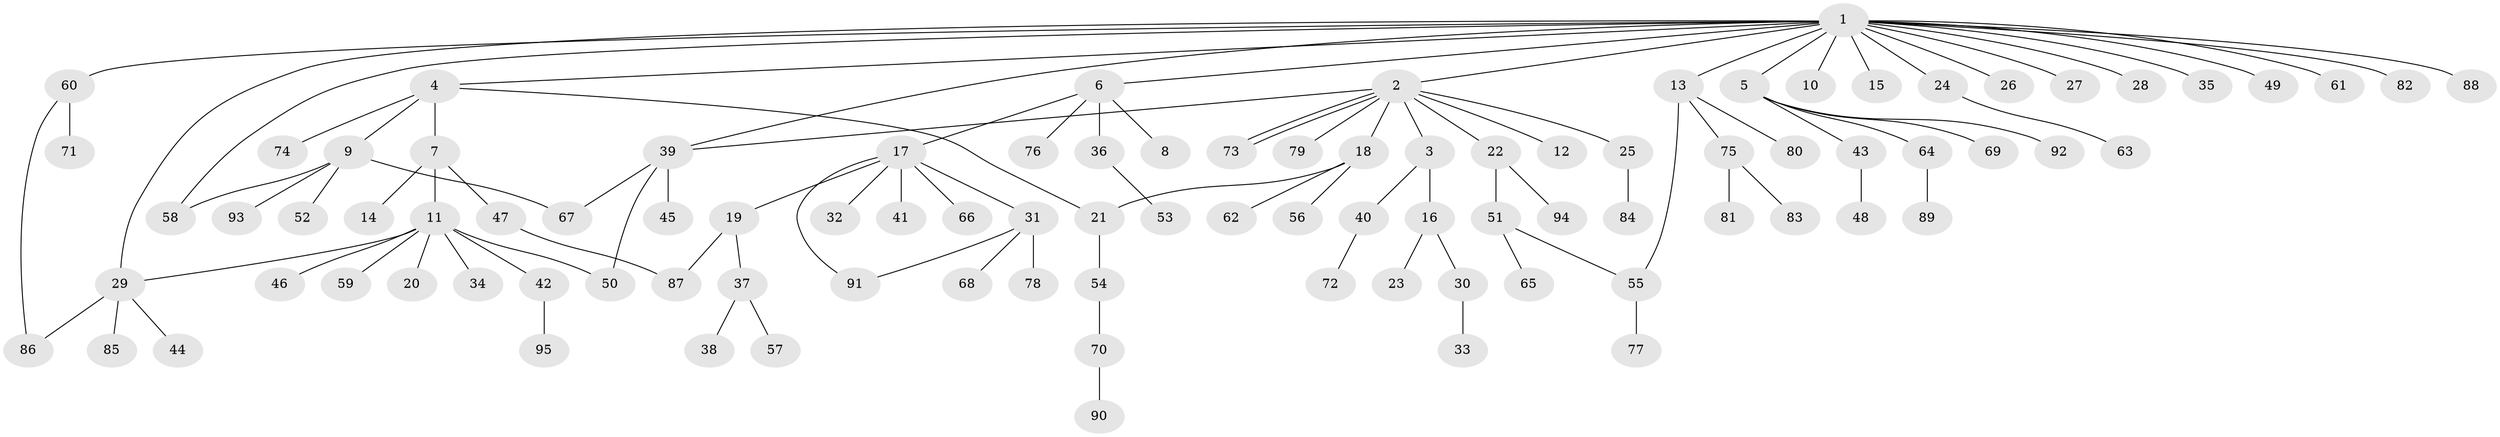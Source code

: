 // Generated by graph-tools (version 1.1) at 2025/35/03/09/25 02:35:25]
// undirected, 95 vertices, 105 edges
graph export_dot {
graph [start="1"]
  node [color=gray90,style=filled];
  1;
  2;
  3;
  4;
  5;
  6;
  7;
  8;
  9;
  10;
  11;
  12;
  13;
  14;
  15;
  16;
  17;
  18;
  19;
  20;
  21;
  22;
  23;
  24;
  25;
  26;
  27;
  28;
  29;
  30;
  31;
  32;
  33;
  34;
  35;
  36;
  37;
  38;
  39;
  40;
  41;
  42;
  43;
  44;
  45;
  46;
  47;
  48;
  49;
  50;
  51;
  52;
  53;
  54;
  55;
  56;
  57;
  58;
  59;
  60;
  61;
  62;
  63;
  64;
  65;
  66;
  67;
  68;
  69;
  70;
  71;
  72;
  73;
  74;
  75;
  76;
  77;
  78;
  79;
  80;
  81;
  82;
  83;
  84;
  85;
  86;
  87;
  88;
  89;
  90;
  91;
  92;
  93;
  94;
  95;
  1 -- 2;
  1 -- 4;
  1 -- 5;
  1 -- 6;
  1 -- 10;
  1 -- 13;
  1 -- 15;
  1 -- 24;
  1 -- 26;
  1 -- 27;
  1 -- 28;
  1 -- 29;
  1 -- 35;
  1 -- 39;
  1 -- 49;
  1 -- 58;
  1 -- 60;
  1 -- 61;
  1 -- 82;
  1 -- 88;
  2 -- 3;
  2 -- 12;
  2 -- 18;
  2 -- 22;
  2 -- 25;
  2 -- 39;
  2 -- 73;
  2 -- 73;
  2 -- 79;
  3 -- 16;
  3 -- 40;
  4 -- 7;
  4 -- 9;
  4 -- 21;
  4 -- 74;
  5 -- 43;
  5 -- 64;
  5 -- 69;
  5 -- 92;
  6 -- 8;
  6 -- 17;
  6 -- 36;
  6 -- 76;
  7 -- 11;
  7 -- 14;
  7 -- 47;
  9 -- 52;
  9 -- 58;
  9 -- 67;
  9 -- 93;
  11 -- 20;
  11 -- 29;
  11 -- 34;
  11 -- 42;
  11 -- 46;
  11 -- 50;
  11 -- 59;
  13 -- 55;
  13 -- 75;
  13 -- 80;
  16 -- 23;
  16 -- 30;
  17 -- 19;
  17 -- 31;
  17 -- 32;
  17 -- 41;
  17 -- 66;
  17 -- 91;
  18 -- 21;
  18 -- 56;
  18 -- 62;
  19 -- 37;
  19 -- 87;
  21 -- 54;
  22 -- 51;
  22 -- 94;
  24 -- 63;
  25 -- 84;
  29 -- 44;
  29 -- 85;
  29 -- 86;
  30 -- 33;
  31 -- 68;
  31 -- 78;
  31 -- 91;
  36 -- 53;
  37 -- 38;
  37 -- 57;
  39 -- 45;
  39 -- 50;
  39 -- 67;
  40 -- 72;
  42 -- 95;
  43 -- 48;
  47 -- 87;
  51 -- 55;
  51 -- 65;
  54 -- 70;
  55 -- 77;
  60 -- 71;
  60 -- 86;
  64 -- 89;
  70 -- 90;
  75 -- 81;
  75 -- 83;
}
